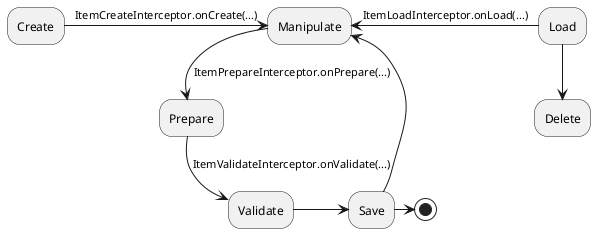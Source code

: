 @startuml Item lifecycle

Create ->[ItemCreateInterceptor.onCreate(...)] Manipulate
Manipulate -down->[ItemPrepareInterceptor.onPrepare(...)] Prepare
Prepare -down->[ItemValidateInterceptor.onValidate(...)] Validate
Validate -right-> Save
Save -right-> (*)
Save -up-> Manipulate
Load -left->[ItemLoadInterceptor.onLoad(...)] Manipulate
Load -down-> Delete

@enduml